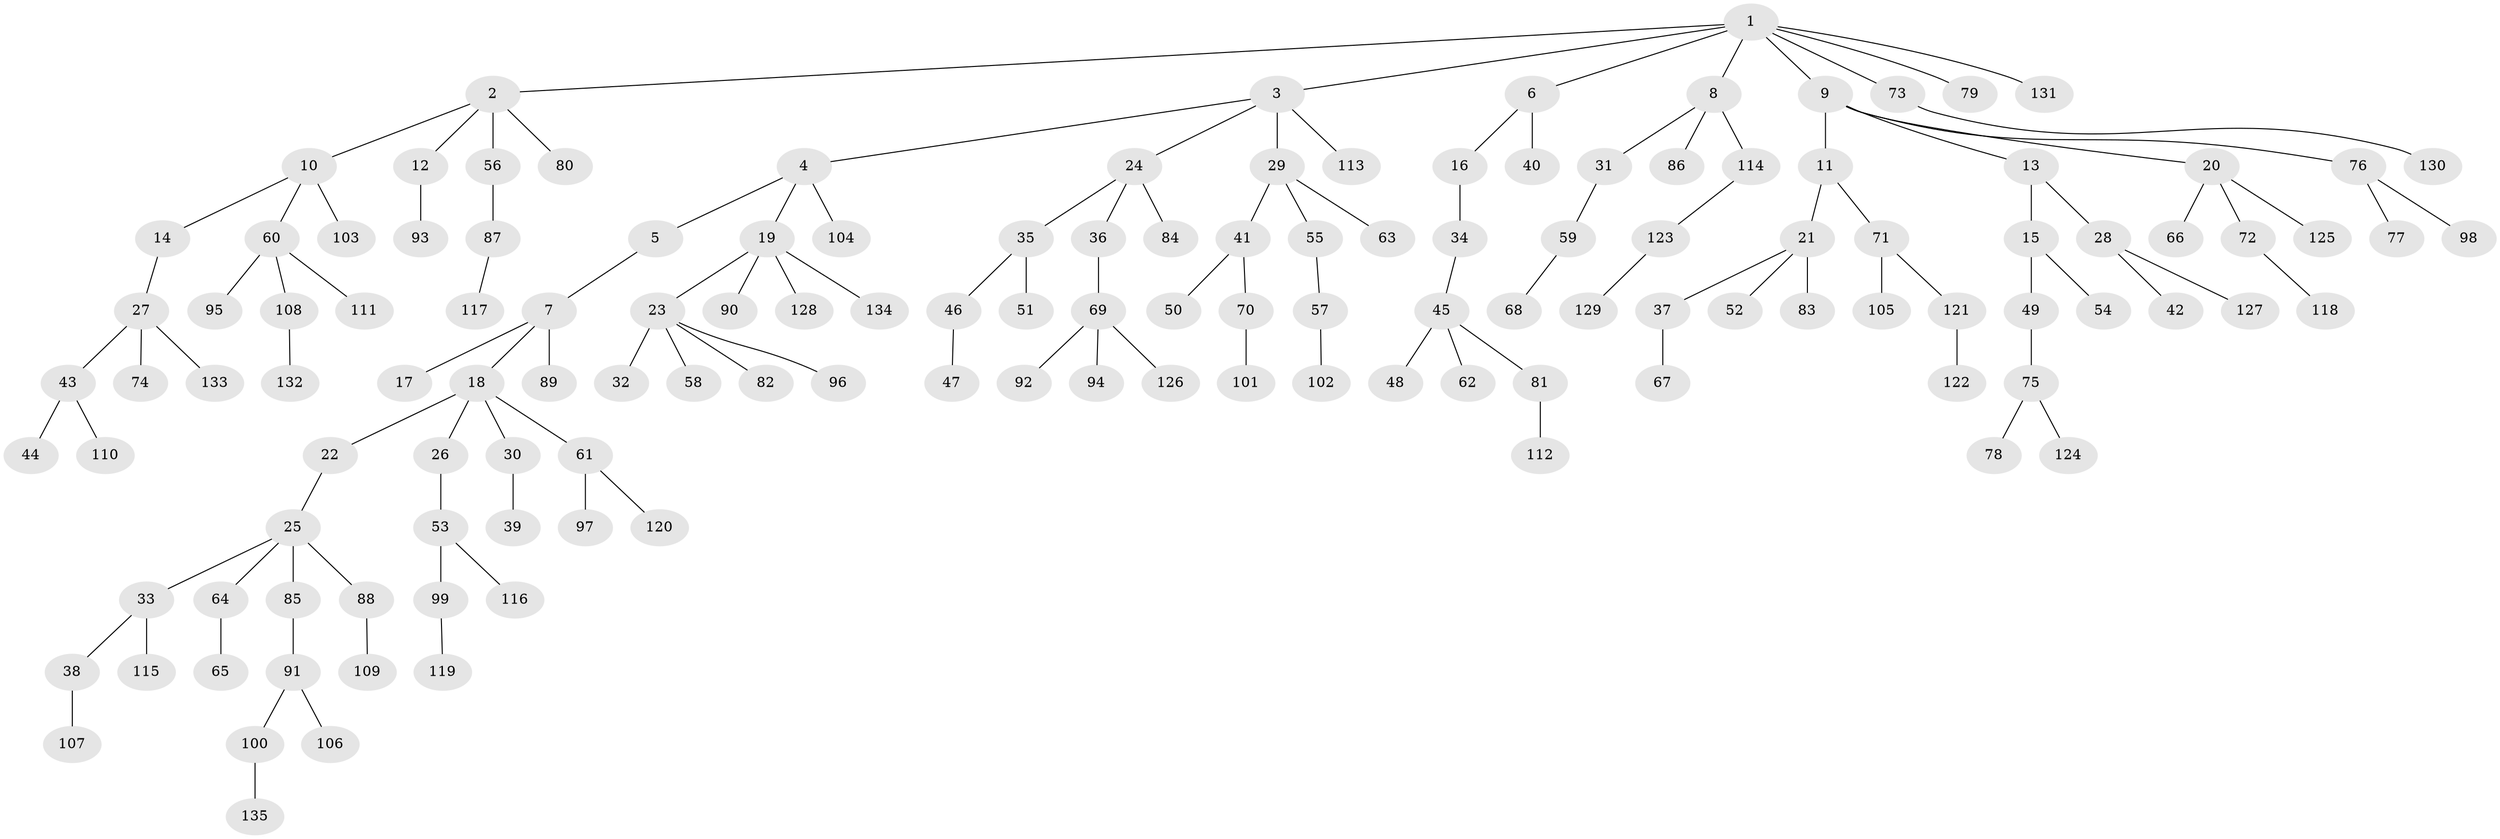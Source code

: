 // coarse degree distribution, {6: 0.023809523809523808, 3: 0.16666666666666666, 4: 0.07142857142857142, 2: 0.2857142857142857, 1: 0.4523809523809524}
// Generated by graph-tools (version 1.1) at 2025/51/03/04/25 22:51:56]
// undirected, 135 vertices, 134 edges
graph export_dot {
  node [color=gray90,style=filled];
  1;
  2;
  3;
  4;
  5;
  6;
  7;
  8;
  9;
  10;
  11;
  12;
  13;
  14;
  15;
  16;
  17;
  18;
  19;
  20;
  21;
  22;
  23;
  24;
  25;
  26;
  27;
  28;
  29;
  30;
  31;
  32;
  33;
  34;
  35;
  36;
  37;
  38;
  39;
  40;
  41;
  42;
  43;
  44;
  45;
  46;
  47;
  48;
  49;
  50;
  51;
  52;
  53;
  54;
  55;
  56;
  57;
  58;
  59;
  60;
  61;
  62;
  63;
  64;
  65;
  66;
  67;
  68;
  69;
  70;
  71;
  72;
  73;
  74;
  75;
  76;
  77;
  78;
  79;
  80;
  81;
  82;
  83;
  84;
  85;
  86;
  87;
  88;
  89;
  90;
  91;
  92;
  93;
  94;
  95;
  96;
  97;
  98;
  99;
  100;
  101;
  102;
  103;
  104;
  105;
  106;
  107;
  108;
  109;
  110;
  111;
  112;
  113;
  114;
  115;
  116;
  117;
  118;
  119;
  120;
  121;
  122;
  123;
  124;
  125;
  126;
  127;
  128;
  129;
  130;
  131;
  132;
  133;
  134;
  135;
  1 -- 2;
  1 -- 3;
  1 -- 6;
  1 -- 8;
  1 -- 9;
  1 -- 73;
  1 -- 79;
  1 -- 131;
  2 -- 10;
  2 -- 12;
  2 -- 56;
  2 -- 80;
  3 -- 4;
  3 -- 24;
  3 -- 29;
  3 -- 113;
  4 -- 5;
  4 -- 19;
  4 -- 104;
  5 -- 7;
  6 -- 16;
  6 -- 40;
  7 -- 17;
  7 -- 18;
  7 -- 89;
  8 -- 31;
  8 -- 86;
  8 -- 114;
  9 -- 11;
  9 -- 13;
  9 -- 20;
  9 -- 76;
  10 -- 14;
  10 -- 60;
  10 -- 103;
  11 -- 21;
  11 -- 71;
  12 -- 93;
  13 -- 15;
  13 -- 28;
  14 -- 27;
  15 -- 49;
  15 -- 54;
  16 -- 34;
  18 -- 22;
  18 -- 26;
  18 -- 30;
  18 -- 61;
  19 -- 23;
  19 -- 90;
  19 -- 128;
  19 -- 134;
  20 -- 66;
  20 -- 72;
  20 -- 125;
  21 -- 37;
  21 -- 52;
  21 -- 83;
  22 -- 25;
  23 -- 32;
  23 -- 58;
  23 -- 82;
  23 -- 96;
  24 -- 35;
  24 -- 36;
  24 -- 84;
  25 -- 33;
  25 -- 64;
  25 -- 85;
  25 -- 88;
  26 -- 53;
  27 -- 43;
  27 -- 74;
  27 -- 133;
  28 -- 42;
  28 -- 127;
  29 -- 41;
  29 -- 55;
  29 -- 63;
  30 -- 39;
  31 -- 59;
  33 -- 38;
  33 -- 115;
  34 -- 45;
  35 -- 46;
  35 -- 51;
  36 -- 69;
  37 -- 67;
  38 -- 107;
  41 -- 50;
  41 -- 70;
  43 -- 44;
  43 -- 110;
  45 -- 48;
  45 -- 62;
  45 -- 81;
  46 -- 47;
  49 -- 75;
  53 -- 99;
  53 -- 116;
  55 -- 57;
  56 -- 87;
  57 -- 102;
  59 -- 68;
  60 -- 95;
  60 -- 108;
  60 -- 111;
  61 -- 97;
  61 -- 120;
  64 -- 65;
  69 -- 92;
  69 -- 94;
  69 -- 126;
  70 -- 101;
  71 -- 105;
  71 -- 121;
  72 -- 118;
  73 -- 130;
  75 -- 78;
  75 -- 124;
  76 -- 77;
  76 -- 98;
  81 -- 112;
  85 -- 91;
  87 -- 117;
  88 -- 109;
  91 -- 100;
  91 -- 106;
  99 -- 119;
  100 -- 135;
  108 -- 132;
  114 -- 123;
  121 -- 122;
  123 -- 129;
}
